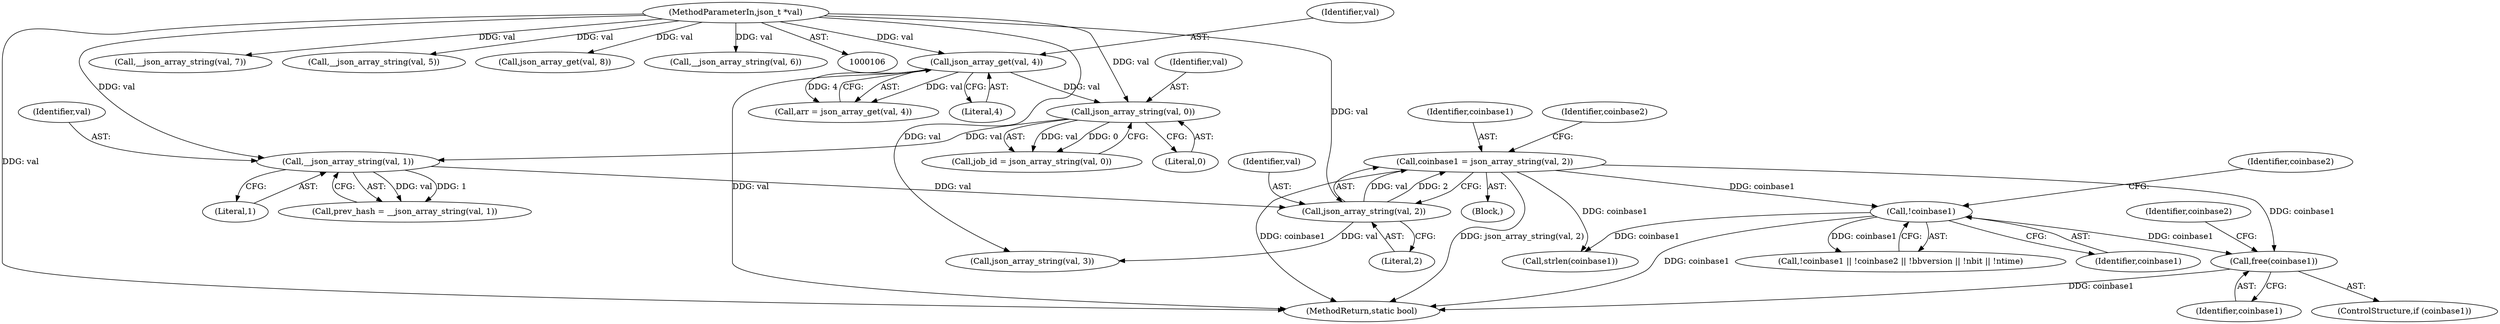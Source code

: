 digraph "0_cgminer_e1c5050734123973b99d181c45e74b2cbb00272e_1@pointer" {
"1000223" [label="(Call,free(coinbase1))"];
"1000203" [label="(Call,!coinbase1)"];
"1000164" [label="(Call,coinbase1 = json_array_string(val, 2))"];
"1000166" [label="(Call,json_array_string(val, 2))"];
"1000161" [label="(Call,__json_array_string(val, 1))"];
"1000156" [label="(Call,json_array_string(val, 0))"];
"1000139" [label="(Call,json_array_get(val, 4))"];
"1000108" [label="(MethodParameterIn,json_t *val)"];
"1000139" [label="(Call,json_array_get(val, 4))"];
"1000166" [label="(Call,json_array_string(val, 2))"];
"1000224" [label="(Identifier,coinbase1)"];
"1000221" [label="(ControlStructure,if (coinbase1))"];
"1000258" [label="(Call,strlen(coinbase1))"];
"1000186" [label="(Call,__json_array_string(val, 7))"];
"1000223" [label="(Call,free(coinbase1))"];
"1000137" [label="(Call,arr = json_array_get(val, 4))"];
"1000167" [label="(Identifier,val)"];
"1000157" [label="(Identifier,val)"];
"1000204" [label="(Identifier,coinbase1)"];
"1000109" [label="(Block,)"];
"1000171" [label="(Call,json_array_string(val, 3))"];
"1000141" [label="(Literal,4)"];
"1000165" [label="(Identifier,coinbase1)"];
"1000140" [label="(Identifier,val)"];
"1000161" [label="(Call,__json_array_string(val, 1))"];
"1000156" [label="(Call,json_array_string(val, 0))"];
"1000164" [label="(Call,coinbase1 = json_array_string(val, 2))"];
"1000108" [label="(MethodParameterIn,json_t *val)"];
"1000203" [label="(Call,!coinbase1)"];
"1000207" [label="(Identifier,coinbase2)"];
"1000159" [label="(Call,prev_hash = __json_array_string(val, 1))"];
"1000162" [label="(Identifier,val)"];
"1000168" [label="(Literal,2)"];
"1000163" [label="(Literal,1)"];
"1000202" [label="(Call,!coinbase1 || !coinbase2 || !bbversion || !nbit || !ntime)"];
"1000154" [label="(Call,job_id = json_array_string(val, 0))"];
"1000226" [label="(Identifier,coinbase2)"];
"1000176" [label="(Call,__json_array_string(val, 5))"];
"1000192" [label="(Call,json_array_get(val, 8))"];
"1000170" [label="(Identifier,coinbase2)"];
"1000158" [label="(Literal,0)"];
"1000181" [label="(Call,__json_array_string(val, 6))"];
"1000685" [label="(MethodReturn,static bool)"];
"1000223" -> "1000221"  [label="AST: "];
"1000223" -> "1000224"  [label="CFG: "];
"1000224" -> "1000223"  [label="AST: "];
"1000226" -> "1000223"  [label="CFG: "];
"1000223" -> "1000685"  [label="DDG: coinbase1"];
"1000203" -> "1000223"  [label="DDG: coinbase1"];
"1000164" -> "1000223"  [label="DDG: coinbase1"];
"1000203" -> "1000202"  [label="AST: "];
"1000203" -> "1000204"  [label="CFG: "];
"1000204" -> "1000203"  [label="AST: "];
"1000207" -> "1000203"  [label="CFG: "];
"1000202" -> "1000203"  [label="CFG: "];
"1000203" -> "1000685"  [label="DDG: coinbase1"];
"1000203" -> "1000202"  [label="DDG: coinbase1"];
"1000164" -> "1000203"  [label="DDG: coinbase1"];
"1000203" -> "1000258"  [label="DDG: coinbase1"];
"1000164" -> "1000109"  [label="AST: "];
"1000164" -> "1000166"  [label="CFG: "];
"1000165" -> "1000164"  [label="AST: "];
"1000166" -> "1000164"  [label="AST: "];
"1000170" -> "1000164"  [label="CFG: "];
"1000164" -> "1000685"  [label="DDG: json_array_string(val, 2)"];
"1000164" -> "1000685"  [label="DDG: coinbase1"];
"1000166" -> "1000164"  [label="DDG: val"];
"1000166" -> "1000164"  [label="DDG: 2"];
"1000164" -> "1000258"  [label="DDG: coinbase1"];
"1000166" -> "1000168"  [label="CFG: "];
"1000167" -> "1000166"  [label="AST: "];
"1000168" -> "1000166"  [label="AST: "];
"1000161" -> "1000166"  [label="DDG: val"];
"1000108" -> "1000166"  [label="DDG: val"];
"1000166" -> "1000171"  [label="DDG: val"];
"1000161" -> "1000159"  [label="AST: "];
"1000161" -> "1000163"  [label="CFG: "];
"1000162" -> "1000161"  [label="AST: "];
"1000163" -> "1000161"  [label="AST: "];
"1000159" -> "1000161"  [label="CFG: "];
"1000161" -> "1000159"  [label="DDG: val"];
"1000161" -> "1000159"  [label="DDG: 1"];
"1000156" -> "1000161"  [label="DDG: val"];
"1000108" -> "1000161"  [label="DDG: val"];
"1000156" -> "1000154"  [label="AST: "];
"1000156" -> "1000158"  [label="CFG: "];
"1000157" -> "1000156"  [label="AST: "];
"1000158" -> "1000156"  [label="AST: "];
"1000154" -> "1000156"  [label="CFG: "];
"1000156" -> "1000154"  [label="DDG: val"];
"1000156" -> "1000154"  [label="DDG: 0"];
"1000139" -> "1000156"  [label="DDG: val"];
"1000108" -> "1000156"  [label="DDG: val"];
"1000139" -> "1000137"  [label="AST: "];
"1000139" -> "1000141"  [label="CFG: "];
"1000140" -> "1000139"  [label="AST: "];
"1000141" -> "1000139"  [label="AST: "];
"1000137" -> "1000139"  [label="CFG: "];
"1000139" -> "1000685"  [label="DDG: val"];
"1000139" -> "1000137"  [label="DDG: val"];
"1000139" -> "1000137"  [label="DDG: 4"];
"1000108" -> "1000139"  [label="DDG: val"];
"1000108" -> "1000106"  [label="AST: "];
"1000108" -> "1000685"  [label="DDG: val"];
"1000108" -> "1000171"  [label="DDG: val"];
"1000108" -> "1000176"  [label="DDG: val"];
"1000108" -> "1000181"  [label="DDG: val"];
"1000108" -> "1000186"  [label="DDG: val"];
"1000108" -> "1000192"  [label="DDG: val"];
}
